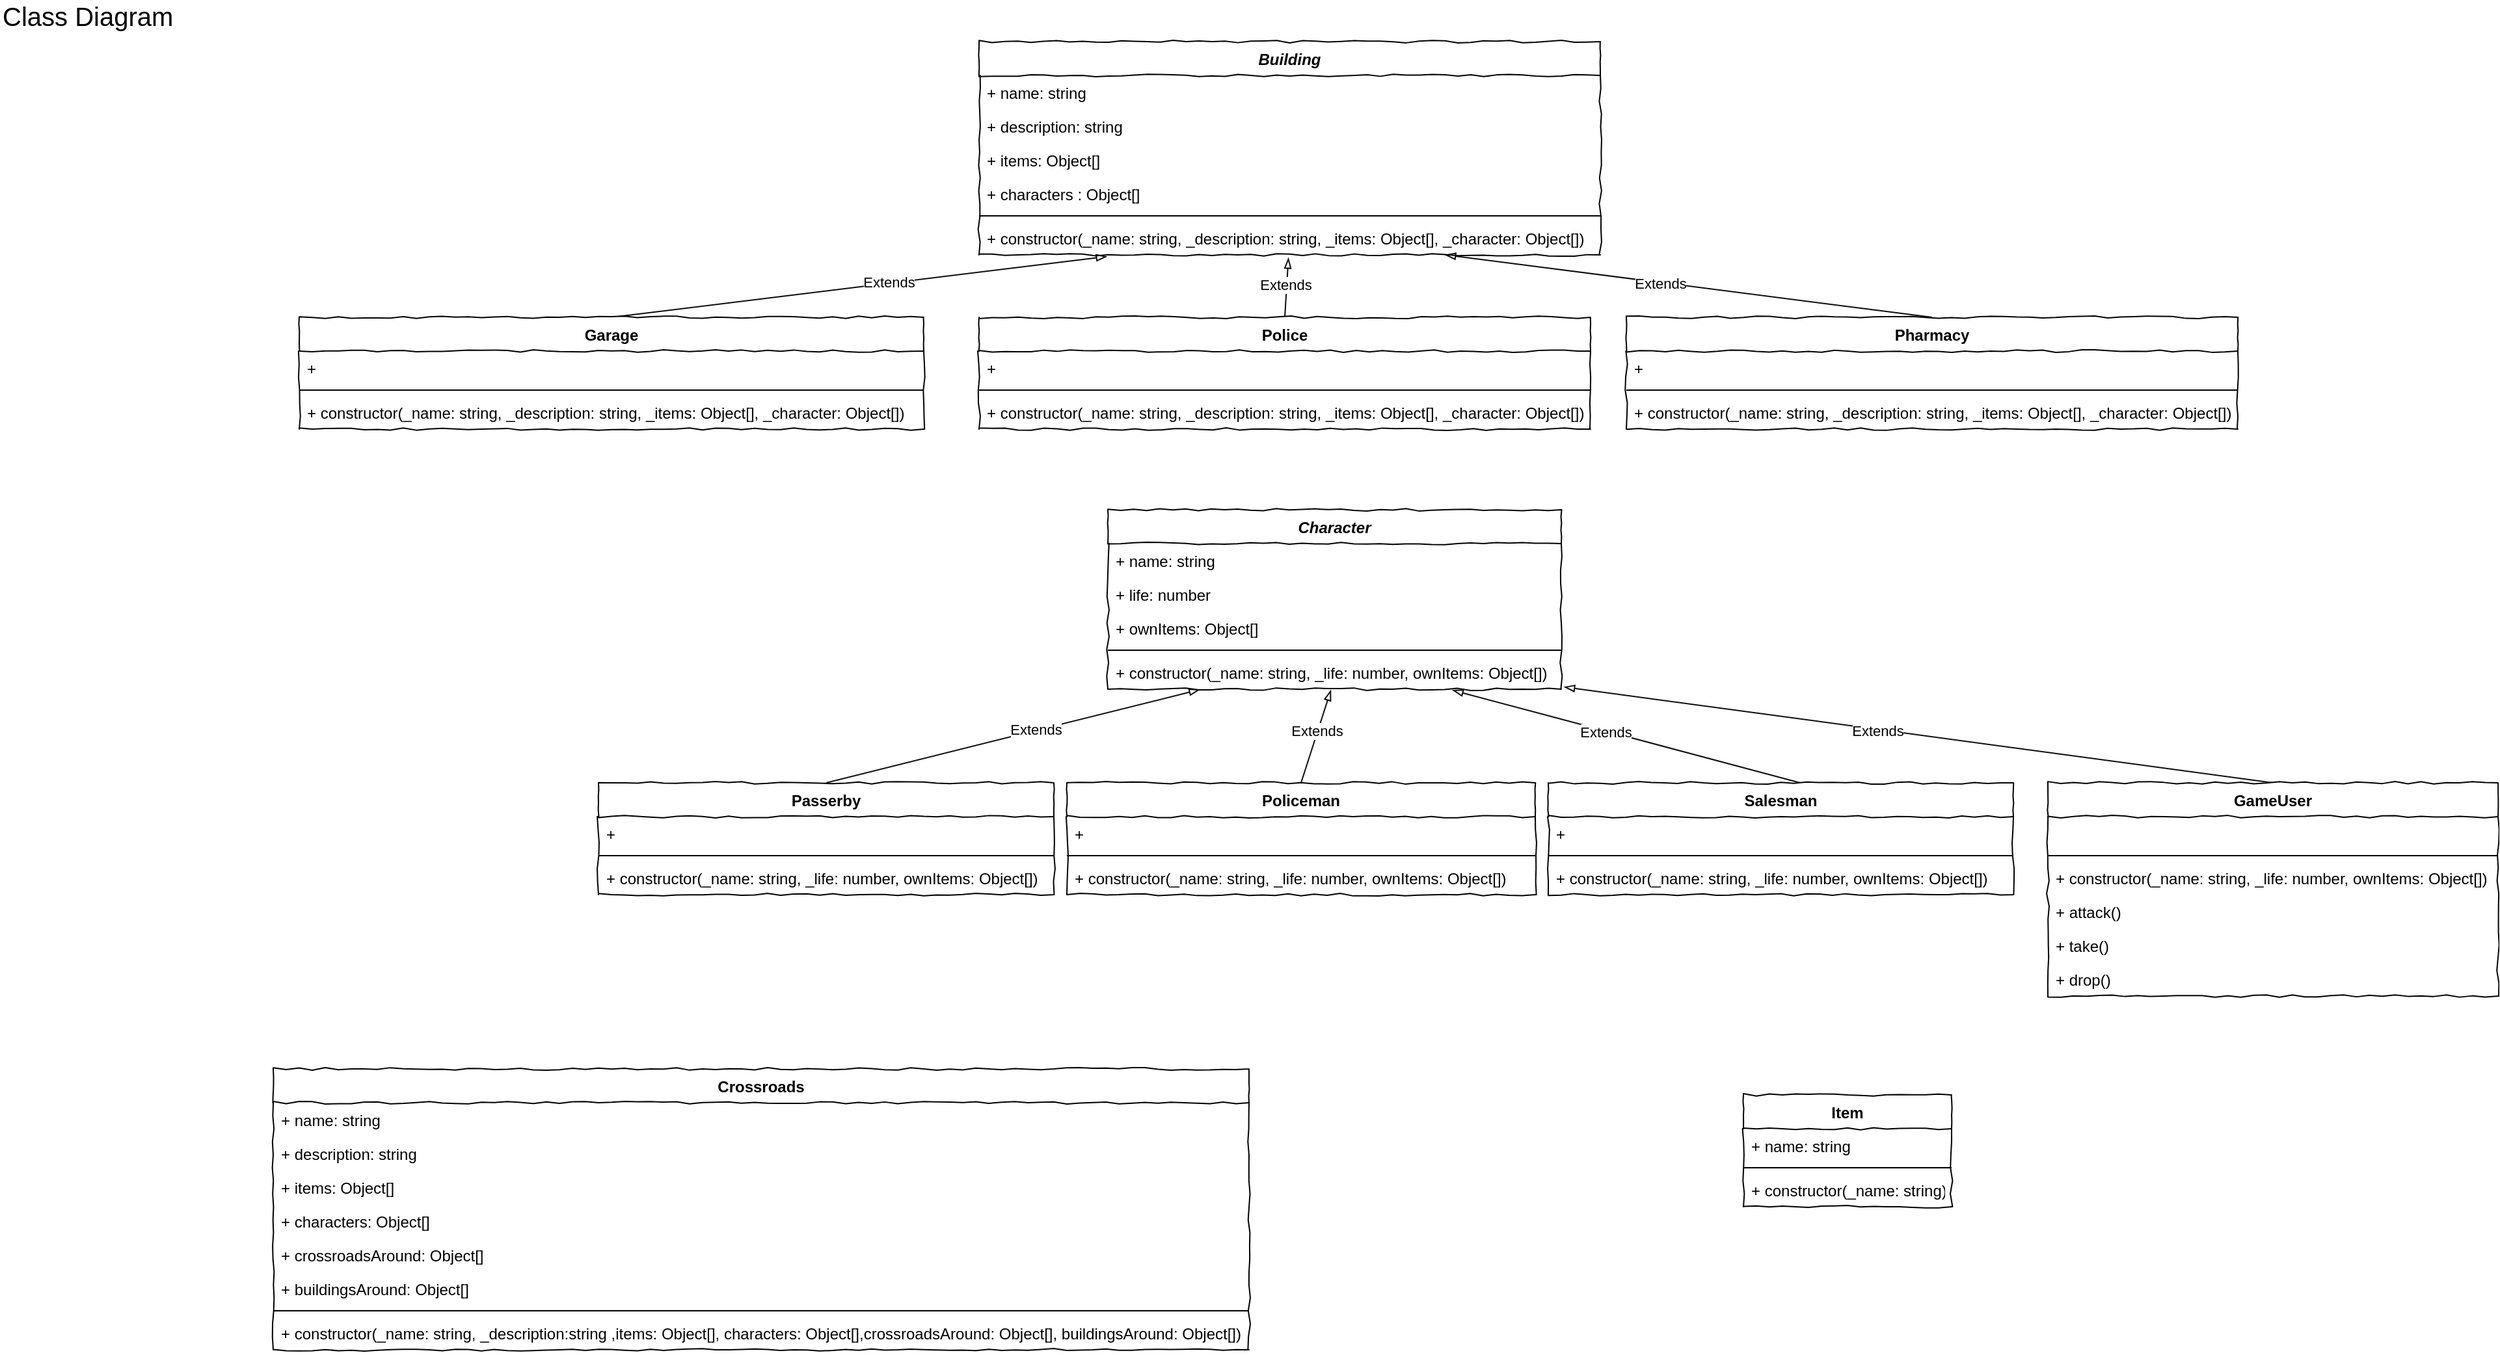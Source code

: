 <mxfile version="13.4.2" type="device"><diagram id="rubRjD1_MXqQJpByRHL8" name="Page-1"><mxGraphModel dx="2844" dy="1490" grid="1" gridSize="10" guides="1" tooltips="1" connect="1" arrows="1" fold="1" page="1" pageScale="1" pageWidth="2336" pageHeight="1654" math="0" shadow="0"><root><mxCell id="0"/><mxCell id="1" parent="0"/><mxCell id="7TcTl32dYtfqFqJ4vWqF-1" value="&lt;font style=&quot;font-size: 20px&quot;&gt;Class Diagram&lt;/font&gt;" style="text;html=1;strokeColor=none;fillColor=none;align=left;verticalAlign=middle;whiteSpace=wrap;rounded=0;" vertex="1" parent="1"><mxGeometry x="40" y="40" width="150" height="20" as="geometry"/></mxCell><mxCell id="7TcTl32dYtfqFqJ4vWqF-42" value="" style="endArrow=blockThin;html=1;strokeColor=#0D0D0D;endFill=0;entryX=0.206;entryY=1.048;entryDx=0;entryDy=0;entryPerimeter=0;exitX=0.5;exitY=0;exitDx=0;exitDy=0;" edge="1" parent="1" source="7TcTl32dYtfqFqJ4vWqF-17" target="7TcTl32dYtfqFqJ4vWqF-12"><mxGeometry width="50" height="50" relative="1" as="geometry"><mxPoint x="745" y="292" as="sourcePoint"/><mxPoint x="795" y="242" as="targetPoint"/></mxGeometry></mxCell><mxCell id="7TcTl32dYtfqFqJ4vWqF-44" value="Extends" style="edgeLabel;html=1;align=center;verticalAlign=middle;resizable=0;points=[];" vertex="1" connectable="0" parent="7TcTl32dYtfqFqJ4vWqF-42"><mxGeometry x="0.117" y="1" relative="1" as="geometry"><mxPoint as="offset"/></mxGeometry></mxCell><mxCell id="7TcTl32dYtfqFqJ4vWqF-45" value="" style="endArrow=blockThin;html=1;strokeColor=#0D0D0D;endFill=0;entryX=0.498;entryY=1.084;entryDx=0;entryDy=0;entryPerimeter=0;exitX=0.5;exitY=0;exitDx=0;exitDy=0;" edge="1" parent="1" source="7TcTl32dYtfqFqJ4vWqF-13" target="7TcTl32dYtfqFqJ4vWqF-12"><mxGeometry width="50" height="50" relative="1" as="geometry"><mxPoint x="765" y="292" as="sourcePoint"/><mxPoint x="878.52" y="218.286" as="targetPoint"/></mxGeometry></mxCell><mxCell id="7TcTl32dYtfqFqJ4vWqF-46" value="Extends" style="edgeLabel;html=1;align=center;verticalAlign=middle;resizable=0;points=[];" vertex="1" connectable="0" parent="7TcTl32dYtfqFqJ4vWqF-45"><mxGeometry x="0.117" y="1" relative="1" as="geometry"><mxPoint as="offset"/></mxGeometry></mxCell><mxCell id="7TcTl32dYtfqFqJ4vWqF-47" value="" style="endArrow=blockThin;html=1;strokeColor=#0D0D0D;endFill=0;entryX=0.75;entryY=1;entryDx=0;entryDy=0;exitX=0.5;exitY=0;exitDx=0;exitDy=0;" edge="1" parent="1" source="7TcTl32dYtfqFqJ4vWqF-21" target="7TcTl32dYtfqFqJ4vWqF-9"><mxGeometry width="50" height="50" relative="1" as="geometry"><mxPoint x="935" y="292" as="sourcePoint"/><mxPoint x="934.68" y="220.184" as="targetPoint"/></mxGeometry></mxCell><mxCell id="7TcTl32dYtfqFqJ4vWqF-48" value="Extends" style="edgeLabel;html=1;align=center;verticalAlign=middle;resizable=0;points=[];" vertex="1" connectable="0" parent="7TcTl32dYtfqFqJ4vWqF-47"><mxGeometry x="0.117" y="1" relative="1" as="geometry"><mxPoint as="offset"/></mxGeometry></mxCell><mxCell id="7TcTl32dYtfqFqJ4vWqF-49" value="" style="endArrow=blockThin;html=1;strokeColor=#0D0D0D;endFill=0;entryX=0.76;entryY=1.029;entryDx=0;entryDy=0;exitX=0.543;exitY=0.001;exitDx=0;exitDy=0;entryPerimeter=0;exitPerimeter=0;" edge="1" parent="1" source="7TcTl32dYtfqFqJ4vWqF-37" target="7TcTl32dYtfqFqJ4vWqF-28"><mxGeometry width="50" height="50" relative="1" as="geometry"><mxPoint x="1192.5" y="640" as="sourcePoint"/><mxPoint x="1062.5" y="566.0" as="targetPoint"/></mxGeometry></mxCell><mxCell id="7TcTl32dYtfqFqJ4vWqF-50" value="Extends" style="edgeLabel;html=1;align=center;verticalAlign=middle;resizable=0;points=[];" vertex="1" connectable="0" parent="7TcTl32dYtfqFqJ4vWqF-49"><mxGeometry x="0.117" y="1" relative="1" as="geometry"><mxPoint as="offset"/></mxGeometry></mxCell><mxCell id="7TcTl32dYtfqFqJ4vWqF-51" value="" style="endArrow=blockThin;html=1;strokeColor=#0D0D0D;endFill=0;exitX=0.5;exitY=0;exitDx=0;exitDy=0;entryX=0.492;entryY=1.022;entryDx=0;entryDy=0;entryPerimeter=0;" edge="1" parent="1" source="7TcTl32dYtfqFqJ4vWqF-33" target="7TcTl32dYtfqFqJ4vWqF-28"><mxGeometry width="50" height="50" relative="1" as="geometry"><mxPoint x="1002.82" y="640" as="sourcePoint"/><mxPoint x="1021.5" y="564" as="targetPoint"/></mxGeometry></mxCell><mxCell id="7TcTl32dYtfqFqJ4vWqF-52" value="Extends" style="edgeLabel;html=1;align=center;verticalAlign=middle;resizable=0;points=[];" vertex="1" connectable="0" parent="7TcTl32dYtfqFqJ4vWqF-51"><mxGeometry x="0.117" y="1" relative="1" as="geometry"><mxPoint as="offset"/></mxGeometry></mxCell><mxCell id="7TcTl32dYtfqFqJ4vWqF-53" value="" style="endArrow=blockThin;html=1;strokeColor=#0D0D0D;endFill=0;entryX=0.203;entryY=1.011;entryDx=0;entryDy=0;exitX=0.5;exitY=0;exitDx=0;exitDy=0;entryPerimeter=0;" edge="1" parent="1" source="7TcTl32dYtfqFqJ4vWqF-29" target="7TcTl32dYtfqFqJ4vWqF-28"><mxGeometry width="50" height="50" relative="1" as="geometry"><mxPoint x="602.5" y="650" as="sourcePoint"/><mxPoint x="472.5" y="576.0" as="targetPoint"/></mxGeometry></mxCell><mxCell id="7TcTl32dYtfqFqJ4vWqF-54" value="Extends" style="edgeLabel;html=1;align=center;verticalAlign=middle;resizable=0;points=[];" vertex="1" connectable="0" parent="7TcTl32dYtfqFqJ4vWqF-53"><mxGeometry x="0.117" y="1" relative="1" as="geometry"><mxPoint as="offset"/></mxGeometry></mxCell><mxCell id="7TcTl32dYtfqFqJ4vWqF-21" value="Pharmacy" style="swimlane;fontStyle=1;align=center;verticalAlign=top;childLayout=stackLayout;horizontal=1;startSize=26;horizontalStack=0;resizeParent=1;resizeParentMax=0;resizeLast=0;collapsible=1;marginBottom=0;rounded=0;shadow=0;comic=1;strokeWidth=1;" vertex="1" parent="1"><mxGeometry x="1290" y="282" width="470" height="86" as="geometry"><mxRectangle x="20" y="670" width="90" height="26" as="alternateBounds"/></mxGeometry></mxCell><mxCell id="7TcTl32dYtfqFqJ4vWqF-22" value="+ " style="text;strokeColor=none;fillColor=none;align=left;verticalAlign=top;spacingLeft=4;spacingRight=4;overflow=hidden;rotatable=0;points=[[0,0.5],[1,0.5]];portConstraint=eastwest;" vertex="1" parent="7TcTl32dYtfqFqJ4vWqF-21"><mxGeometry y="26" width="470" height="26" as="geometry"/></mxCell><mxCell id="7TcTl32dYtfqFqJ4vWqF-23" value="" style="line;strokeWidth=1;fillColor=none;align=left;verticalAlign=middle;spacingTop=-1;spacingLeft=3;spacingRight=3;rotatable=0;labelPosition=right;points=[];portConstraint=eastwest;" vertex="1" parent="7TcTl32dYtfqFqJ4vWqF-21"><mxGeometry y="52" width="470" height="8" as="geometry"/></mxCell><mxCell id="7TcTl32dYtfqFqJ4vWqF-24" value="+ constructor(_name: string, _description: string, _items: Object[], _character: Object[])" style="text;strokeColor=none;fillColor=none;align=left;verticalAlign=top;spacingLeft=4;spacingRight=4;overflow=hidden;rotatable=0;points=[[0,0.5],[1,0.5]];portConstraint=eastwest;" vertex="1" parent="7TcTl32dYtfqFqJ4vWqF-21"><mxGeometry y="60" width="470" height="26" as="geometry"/></mxCell><mxCell id="7TcTl32dYtfqFqJ4vWqF-9" value="Building" style="swimlane;fontStyle=3;align=center;verticalAlign=top;childLayout=stackLayout;horizontal=1;startSize=26;horizontalStack=0;resizeParent=1;resizeParentMax=0;resizeLast=0;collapsible=1;marginBottom=0;rounded=0;shadow=0;comic=1;strokeWidth=1;" vertex="1" parent="1"><mxGeometry x="792.5" y="70" width="477.5" height="164" as="geometry"><mxRectangle x="20" y="670" width="90" height="26" as="alternateBounds"/></mxGeometry></mxCell><mxCell id="7TcTl32dYtfqFqJ4vWqF-10" value="+ name: string&#10;" style="text;strokeColor=none;fillColor=none;align=left;verticalAlign=top;spacingLeft=4;spacingRight=4;overflow=hidden;rotatable=0;points=[[0,0.5],[1,0.5]];portConstraint=eastwest;" vertex="1" parent="7TcTl32dYtfqFqJ4vWqF-9"><mxGeometry y="26" width="477.5" height="26" as="geometry"/></mxCell><mxCell id="7TcTl32dYtfqFqJ4vWqF-79" value="+ description: string&#10;" style="text;strokeColor=none;fillColor=none;align=left;verticalAlign=top;spacingLeft=4;spacingRight=4;overflow=hidden;rotatable=0;points=[[0,0.5],[1,0.5]];portConstraint=eastwest;" vertex="1" parent="7TcTl32dYtfqFqJ4vWqF-9"><mxGeometry y="52" width="477.5" height="26" as="geometry"/></mxCell><mxCell id="7TcTl32dYtfqFqJ4vWqF-64" value="+ items: Object[]&#10;" style="text;strokeColor=none;fillColor=none;align=left;verticalAlign=top;spacingLeft=4;spacingRight=4;overflow=hidden;rotatable=0;points=[[0,0.5],[1,0.5]];portConstraint=eastwest;" vertex="1" parent="7TcTl32dYtfqFqJ4vWqF-9"><mxGeometry y="78" width="477.5" height="26" as="geometry"/></mxCell><mxCell id="7TcTl32dYtfqFqJ4vWqF-65" value="+ characters : Object[]&#10;" style="text;strokeColor=none;fillColor=none;align=left;verticalAlign=top;spacingLeft=4;spacingRight=4;overflow=hidden;rotatable=0;points=[[0,0.5],[1,0.5]];portConstraint=eastwest;" vertex="1" parent="7TcTl32dYtfqFqJ4vWqF-9"><mxGeometry y="104" width="477.5" height="26" as="geometry"/></mxCell><mxCell id="7TcTl32dYtfqFqJ4vWqF-11" value="" style="line;strokeWidth=1;fillColor=none;align=left;verticalAlign=middle;spacingTop=-1;spacingLeft=3;spacingRight=3;rotatable=0;labelPosition=right;points=[];portConstraint=eastwest;" vertex="1" parent="7TcTl32dYtfqFqJ4vWqF-9"><mxGeometry y="130" width="477.5" height="8" as="geometry"/></mxCell><mxCell id="7TcTl32dYtfqFqJ4vWqF-12" value="+ constructor(_name: string, _description: string, _items: Object[], _character: Object[])" style="text;strokeColor=none;fillColor=none;align=left;verticalAlign=top;spacingLeft=4;spacingRight=4;overflow=hidden;rotatable=0;points=[[0,0.5],[1,0.5]];portConstraint=eastwest;" vertex="1" parent="7TcTl32dYtfqFqJ4vWqF-9"><mxGeometry y="138" width="477.5" height="26" as="geometry"/></mxCell><mxCell id="7TcTl32dYtfqFqJ4vWqF-17" value="Garage" style="swimlane;fontStyle=1;align=center;verticalAlign=top;childLayout=stackLayout;horizontal=1;startSize=26;horizontalStack=0;resizeParent=1;resizeParentMax=0;resizeLast=0;collapsible=1;marginBottom=0;rounded=0;shadow=0;comic=1;strokeWidth=1;" vertex="1" parent="1"><mxGeometry x="270" y="282" width="480" height="86" as="geometry"><mxRectangle x="20" y="670" width="90" height="26" as="alternateBounds"/></mxGeometry></mxCell><mxCell id="7TcTl32dYtfqFqJ4vWqF-18" value="+ " style="text;strokeColor=none;fillColor=none;align=left;verticalAlign=top;spacingLeft=4;spacingRight=4;overflow=hidden;rotatable=0;points=[[0,0.5],[1,0.5]];portConstraint=eastwest;" vertex="1" parent="7TcTl32dYtfqFqJ4vWqF-17"><mxGeometry y="26" width="480" height="26" as="geometry"/></mxCell><mxCell id="7TcTl32dYtfqFqJ4vWqF-19" value="" style="line;strokeWidth=1;fillColor=none;align=left;verticalAlign=middle;spacingTop=-1;spacingLeft=3;spacingRight=3;rotatable=0;labelPosition=right;points=[];portConstraint=eastwest;" vertex="1" parent="7TcTl32dYtfqFqJ4vWqF-17"><mxGeometry y="52" width="480" height="8" as="geometry"/></mxCell><mxCell id="7TcTl32dYtfqFqJ4vWqF-20" value="+ constructor(_name: string, _description: string, _items: Object[], _character: Object[])" style="text;strokeColor=none;fillColor=none;align=left;verticalAlign=top;spacingLeft=4;spacingRight=4;overflow=hidden;rotatable=0;points=[[0,0.5],[1,0.5]];portConstraint=eastwest;" vertex="1" parent="7TcTl32dYtfqFqJ4vWqF-17"><mxGeometry y="60" width="480" height="26" as="geometry"/></mxCell><mxCell id="7TcTl32dYtfqFqJ4vWqF-13" value="Police" style="swimlane;fontStyle=1;align=center;verticalAlign=top;childLayout=stackLayout;horizontal=1;startSize=26;horizontalStack=0;resizeParent=1;resizeParentMax=0;resizeLast=0;collapsible=1;marginBottom=0;rounded=0;shadow=0;comic=1;strokeWidth=1;" vertex="1" parent="1"><mxGeometry x="792.5" y="282" width="470" height="86" as="geometry"><mxRectangle x="20" y="670" width="90" height="26" as="alternateBounds"/></mxGeometry></mxCell><mxCell id="7TcTl32dYtfqFqJ4vWqF-14" value="+ " style="text;strokeColor=none;fillColor=none;align=left;verticalAlign=top;spacingLeft=4;spacingRight=4;overflow=hidden;rotatable=0;points=[[0,0.5],[1,0.5]];portConstraint=eastwest;" vertex="1" parent="7TcTl32dYtfqFqJ4vWqF-13"><mxGeometry y="26" width="470" height="26" as="geometry"/></mxCell><mxCell id="7TcTl32dYtfqFqJ4vWqF-15" value="" style="line;strokeWidth=1;fillColor=none;align=left;verticalAlign=middle;spacingTop=-1;spacingLeft=3;spacingRight=3;rotatable=0;labelPosition=right;points=[];portConstraint=eastwest;" vertex="1" parent="7TcTl32dYtfqFqJ4vWqF-13"><mxGeometry y="52" width="470" height="8" as="geometry"/></mxCell><mxCell id="7TcTl32dYtfqFqJ4vWqF-16" value="+ constructor(_name: string, _description: string, _items: Object[], _character: Object[])" style="text;strokeColor=none;fillColor=none;align=left;verticalAlign=top;spacingLeft=4;spacingRight=4;overflow=hidden;rotatable=0;points=[[0,0.5],[1,0.5]];portConstraint=eastwest;" vertex="1" parent="7TcTl32dYtfqFqJ4vWqF-13"><mxGeometry y="60" width="470" height="26" as="geometry"/></mxCell><mxCell id="7TcTl32dYtfqFqJ4vWqF-25" value="Character" style="swimlane;fontStyle=3;align=center;verticalAlign=top;childLayout=stackLayout;horizontal=1;startSize=26;horizontalStack=0;resizeParent=1;resizeParentMax=0;resizeLast=0;collapsible=1;marginBottom=0;rounded=0;shadow=0;comic=1;strokeWidth=1;" vertex="1" parent="1"><mxGeometry x="891.5" y="430" width="348.5" height="138" as="geometry"><mxRectangle x="20" y="670" width="90" height="26" as="alternateBounds"/></mxGeometry></mxCell><mxCell id="7TcTl32dYtfqFqJ4vWqF-26" value="+ name: string&#10;" style="text;strokeColor=none;fillColor=none;align=left;verticalAlign=top;spacingLeft=4;spacingRight=4;overflow=hidden;rotatable=0;points=[[0,0.5],[1,0.5]];portConstraint=eastwest;" vertex="1" parent="7TcTl32dYtfqFqJ4vWqF-25"><mxGeometry y="26" width="348.5" height="26" as="geometry"/></mxCell><mxCell id="7TcTl32dYtfqFqJ4vWqF-90" value="+ life: number" style="text;strokeColor=none;fillColor=none;align=left;verticalAlign=top;spacingLeft=4;spacingRight=4;overflow=hidden;rotatable=0;points=[[0,0.5],[1,0.5]];portConstraint=eastwest;" vertex="1" parent="7TcTl32dYtfqFqJ4vWqF-25"><mxGeometry y="52" width="348.5" height="26" as="geometry"/></mxCell><mxCell id="7TcTl32dYtfqFqJ4vWqF-67" value="+ ownItems: Object[]&#10;" style="text;strokeColor=none;fillColor=none;align=left;verticalAlign=top;spacingLeft=4;spacingRight=4;overflow=hidden;rotatable=0;points=[[0,0.5],[1,0.5]];portConstraint=eastwest;" vertex="1" parent="7TcTl32dYtfqFqJ4vWqF-25"><mxGeometry y="78" width="348.5" height="26" as="geometry"/></mxCell><mxCell id="7TcTl32dYtfqFqJ4vWqF-27" value="" style="line;strokeWidth=1;fillColor=none;align=left;verticalAlign=middle;spacingTop=-1;spacingLeft=3;spacingRight=3;rotatable=0;labelPosition=right;points=[];portConstraint=eastwest;" vertex="1" parent="7TcTl32dYtfqFqJ4vWqF-25"><mxGeometry y="104" width="348.5" height="8" as="geometry"/></mxCell><mxCell id="7TcTl32dYtfqFqJ4vWqF-28" value="+ constructor(_name: string, _life: number, ownItems: Object[]) " style="text;strokeColor=none;fillColor=none;align=left;verticalAlign=top;spacingLeft=4;spacingRight=4;overflow=hidden;rotatable=0;points=[[0,0.5],[1,0.5]];portConstraint=eastwest;" vertex="1" parent="7TcTl32dYtfqFqJ4vWqF-25"><mxGeometry y="112" width="348.5" height="26" as="geometry"/></mxCell><mxCell id="7TcTl32dYtfqFqJ4vWqF-55" value="Crossroads" style="swimlane;fontStyle=1;align=center;verticalAlign=top;childLayout=stackLayout;horizontal=1;startSize=26;horizontalStack=0;resizeParent=1;resizeParentMax=0;resizeLast=0;collapsible=1;marginBottom=0;rounded=0;shadow=0;comic=1;strokeWidth=1;" vertex="1" parent="1"><mxGeometry x="250" y="860" width="750" height="216" as="geometry"><mxRectangle x="20" y="670" width="90" height="26" as="alternateBounds"/></mxGeometry></mxCell><mxCell id="7TcTl32dYtfqFqJ4vWqF-56" value="+ name: string" style="text;strokeColor=none;fillColor=none;align=left;verticalAlign=top;spacingLeft=4;spacingRight=4;overflow=hidden;rotatable=0;points=[[0,0.5],[1,0.5]];portConstraint=eastwest;" vertex="1" parent="7TcTl32dYtfqFqJ4vWqF-55"><mxGeometry y="26" width="750" height="26" as="geometry"/></mxCell><mxCell id="7TcTl32dYtfqFqJ4vWqF-80" value="+ description: string" style="text;strokeColor=none;fillColor=none;align=left;verticalAlign=top;spacingLeft=4;spacingRight=4;overflow=hidden;rotatable=0;points=[[0,0.5],[1,0.5]];portConstraint=eastwest;" vertex="1" parent="7TcTl32dYtfqFqJ4vWqF-55"><mxGeometry y="52" width="750" height="26" as="geometry"/></mxCell><mxCell id="7TcTl32dYtfqFqJ4vWqF-76" value="+ items: Object[]" style="text;strokeColor=none;fillColor=none;align=left;verticalAlign=top;spacingLeft=4;spacingRight=4;overflow=hidden;rotatable=0;points=[[0,0.5],[1,0.5]];portConstraint=eastwest;" vertex="1" parent="7TcTl32dYtfqFqJ4vWqF-55"><mxGeometry y="78" width="750" height="26" as="geometry"/></mxCell><mxCell id="7TcTl32dYtfqFqJ4vWqF-77" value="+ characters: Object[]" style="text;strokeColor=none;fillColor=none;align=left;verticalAlign=top;spacingLeft=4;spacingRight=4;overflow=hidden;rotatable=0;points=[[0,0.5],[1,0.5]];portConstraint=eastwest;" vertex="1" parent="7TcTl32dYtfqFqJ4vWqF-55"><mxGeometry y="104" width="750" height="26" as="geometry"/></mxCell><mxCell id="7TcTl32dYtfqFqJ4vWqF-74" value="+ crossroadsAround: Object[]" style="text;strokeColor=none;fillColor=none;align=left;verticalAlign=top;spacingLeft=4;spacingRight=4;overflow=hidden;rotatable=0;points=[[0,0.5],[1,0.5]];portConstraint=eastwest;" vertex="1" parent="7TcTl32dYtfqFqJ4vWqF-55"><mxGeometry y="130" width="750" height="26" as="geometry"/></mxCell><mxCell id="7TcTl32dYtfqFqJ4vWqF-75" value="+ buildingsAround: Object[]" style="text;strokeColor=none;fillColor=none;align=left;verticalAlign=top;spacingLeft=4;spacingRight=4;overflow=hidden;rotatable=0;points=[[0,0.5],[1,0.5]];portConstraint=eastwest;" vertex="1" parent="7TcTl32dYtfqFqJ4vWqF-55"><mxGeometry y="156" width="750" height="26" as="geometry"/></mxCell><mxCell id="7TcTl32dYtfqFqJ4vWqF-57" value="" style="line;strokeWidth=1;fillColor=none;align=left;verticalAlign=middle;spacingTop=-1;spacingLeft=3;spacingRight=3;rotatable=0;labelPosition=right;points=[];portConstraint=eastwest;" vertex="1" parent="7TcTl32dYtfqFqJ4vWqF-55"><mxGeometry y="182" width="750" height="8" as="geometry"/></mxCell><mxCell id="7TcTl32dYtfqFqJ4vWqF-58" value="+ constructor(_name: string, _description:string ,items: Object[], characters: Object[],crossroadsAround: Object[], buildingsAround: Object[])" style="text;strokeColor=none;fillColor=none;align=left;verticalAlign=top;spacingLeft=4;spacingRight=4;overflow=hidden;rotatable=0;points=[[0,0.5],[1,0.5]];portConstraint=eastwest;" vertex="1" parent="7TcTl32dYtfqFqJ4vWqF-55"><mxGeometry y="190" width="750" height="26" as="geometry"/></mxCell><mxCell id="7TcTl32dYtfqFqJ4vWqF-85" value="" style="endArrow=blockThin;html=1;strokeColor=#0D0D0D;endFill=0;entryX=1.006;entryY=0.934;entryDx=0;entryDy=0;exitX=0.5;exitY=0;exitDx=0;exitDy=0;entryPerimeter=0;" edge="1" parent="1" source="7TcTl32dYtfqFqJ4vWqF-81" target="7TcTl32dYtfqFqJ4vWqF-28"><mxGeometry width="50" height="50" relative="1" as="geometry"><mxPoint x="1662.64" y="627.336" as="sourcePoint"/><mxPoint x="1420" y="530.004" as="targetPoint"/></mxGeometry></mxCell><mxCell id="7TcTl32dYtfqFqJ4vWqF-86" value="Extends" style="edgeLabel;html=1;align=center;verticalAlign=middle;resizable=0;points=[];" vertex="1" connectable="0" parent="7TcTl32dYtfqFqJ4vWqF-85"><mxGeometry x="0.117" y="1" relative="1" as="geometry"><mxPoint as="offset"/></mxGeometry></mxCell><mxCell id="7TcTl32dYtfqFqJ4vWqF-29" value="Passerby" style="swimlane;fontStyle=1;align=center;verticalAlign=top;childLayout=stackLayout;horizontal=1;startSize=26;horizontalStack=0;resizeParent=1;resizeParentMax=0;resizeLast=0;collapsible=1;marginBottom=0;rounded=0;shadow=0;comic=1;strokeWidth=1;" vertex="1" parent="1"><mxGeometry x="500" y="640" width="350" height="86" as="geometry"><mxRectangle x="20" y="670" width="90" height="26" as="alternateBounds"/></mxGeometry></mxCell><mxCell id="7TcTl32dYtfqFqJ4vWqF-30" value="+ " style="text;strokeColor=none;fillColor=none;align=left;verticalAlign=top;spacingLeft=4;spacingRight=4;overflow=hidden;rotatable=0;points=[[0,0.5],[1,0.5]];portConstraint=eastwest;" vertex="1" parent="7TcTl32dYtfqFqJ4vWqF-29"><mxGeometry y="26" width="350" height="26" as="geometry"/></mxCell><mxCell id="7TcTl32dYtfqFqJ4vWqF-31" value="" style="line;strokeWidth=1;fillColor=none;align=left;verticalAlign=middle;spacingTop=-1;spacingLeft=3;spacingRight=3;rotatable=0;labelPosition=right;points=[];portConstraint=eastwest;" vertex="1" parent="7TcTl32dYtfqFqJ4vWqF-29"><mxGeometry y="52" width="350" height="8" as="geometry"/></mxCell><mxCell id="7TcTl32dYtfqFqJ4vWqF-32" value="+ constructor(_name: string, _life: number, ownItems: Object[]) " style="text;strokeColor=none;fillColor=none;align=left;verticalAlign=top;spacingLeft=4;spacingRight=4;overflow=hidden;rotatable=0;points=[[0,0.5],[1,0.5]];portConstraint=eastwest;" vertex="1" parent="7TcTl32dYtfqFqJ4vWqF-29"><mxGeometry y="60" width="350" height="26" as="geometry"/></mxCell><mxCell id="7TcTl32dYtfqFqJ4vWqF-33" value="Policeman" style="swimlane;fontStyle=1;align=center;verticalAlign=top;childLayout=stackLayout;horizontal=1;startSize=26;horizontalStack=0;resizeParent=1;resizeParentMax=0;resizeLast=0;collapsible=1;marginBottom=0;rounded=0;shadow=0;comic=1;strokeWidth=1;" vertex="1" parent="1"><mxGeometry x="860" y="640" width="360" height="86" as="geometry"><mxRectangle x="20" y="670" width="90" height="26" as="alternateBounds"/></mxGeometry></mxCell><mxCell id="7TcTl32dYtfqFqJ4vWqF-34" value="+ " style="text;strokeColor=none;fillColor=none;align=left;verticalAlign=top;spacingLeft=4;spacingRight=4;overflow=hidden;rotatable=0;points=[[0,0.5],[1,0.5]];portConstraint=eastwest;" vertex="1" parent="7TcTl32dYtfqFqJ4vWqF-33"><mxGeometry y="26" width="360" height="26" as="geometry"/></mxCell><mxCell id="7TcTl32dYtfqFqJ4vWqF-35" value="" style="line;strokeWidth=1;fillColor=none;align=left;verticalAlign=middle;spacingTop=-1;spacingLeft=3;spacingRight=3;rotatable=0;labelPosition=right;points=[];portConstraint=eastwest;" vertex="1" parent="7TcTl32dYtfqFqJ4vWqF-33"><mxGeometry y="52" width="360" height="8" as="geometry"/></mxCell><mxCell id="7TcTl32dYtfqFqJ4vWqF-36" value="+ constructor(_name: string, _life: number, ownItems: Object[]) " style="text;strokeColor=none;fillColor=none;align=left;verticalAlign=top;spacingLeft=4;spacingRight=4;overflow=hidden;rotatable=0;points=[[0,0.5],[1,0.5]];portConstraint=eastwest;" vertex="1" parent="7TcTl32dYtfqFqJ4vWqF-33"><mxGeometry y="60" width="360" height="26" as="geometry"/></mxCell><mxCell id="7TcTl32dYtfqFqJ4vWqF-81" value="GameUser" style="swimlane;fontStyle=1;align=center;verticalAlign=top;childLayout=stackLayout;horizontal=1;startSize=26;horizontalStack=0;resizeParent=1;resizeParentMax=0;resizeLast=0;collapsible=1;marginBottom=0;rounded=0;shadow=0;comic=1;strokeWidth=1;" vertex="1" parent="1"><mxGeometry x="1614" y="640" width="346" height="164" as="geometry"><mxRectangle x="20" y="670" width="90" height="26" as="alternateBounds"/></mxGeometry></mxCell><mxCell id="7TcTl32dYtfqFqJ4vWqF-82" value=" " style="text;strokeColor=none;fillColor=none;align=left;verticalAlign=top;spacingLeft=4;spacingRight=4;overflow=hidden;rotatable=0;points=[[0,0.5],[1,0.5]];portConstraint=eastwest;" vertex="1" parent="7TcTl32dYtfqFqJ4vWqF-81"><mxGeometry y="26" width="346" height="26" as="geometry"/></mxCell><mxCell id="7TcTl32dYtfqFqJ4vWqF-83" value="" style="line;strokeWidth=1;fillColor=none;align=left;verticalAlign=middle;spacingTop=-1;spacingLeft=3;spacingRight=3;rotatable=0;labelPosition=right;points=[];portConstraint=eastwest;" vertex="1" parent="7TcTl32dYtfqFqJ4vWqF-81"><mxGeometry y="52" width="346" height="8" as="geometry"/></mxCell><mxCell id="7TcTl32dYtfqFqJ4vWqF-84" value="+ constructor(_name: string, _life: number, ownItems: Object[]) " style="text;strokeColor=none;fillColor=none;align=left;verticalAlign=top;spacingLeft=4;spacingRight=4;overflow=hidden;rotatable=0;points=[[0,0.5],[1,0.5]];portConstraint=eastwest;" vertex="1" parent="7TcTl32dYtfqFqJ4vWqF-81"><mxGeometry y="60" width="346" height="26" as="geometry"/></mxCell><mxCell id="7TcTl32dYtfqFqJ4vWqF-87" value="+ attack()" style="text;strokeColor=none;fillColor=none;align=left;verticalAlign=top;spacingLeft=4;spacingRight=4;overflow=hidden;rotatable=0;points=[[0,0.5],[1,0.5]];portConstraint=eastwest;" vertex="1" parent="7TcTl32dYtfqFqJ4vWqF-81"><mxGeometry y="86" width="346" height="26" as="geometry"/></mxCell><mxCell id="7TcTl32dYtfqFqJ4vWqF-88" value="+ take()" style="text;strokeColor=none;fillColor=none;align=left;verticalAlign=top;spacingLeft=4;spacingRight=4;overflow=hidden;rotatable=0;points=[[0,0.5],[1,0.5]];portConstraint=eastwest;" vertex="1" parent="7TcTl32dYtfqFqJ4vWqF-81"><mxGeometry y="112" width="346" height="26" as="geometry"/></mxCell><mxCell id="7TcTl32dYtfqFqJ4vWqF-89" value="+ drop()" style="text;strokeColor=none;fillColor=none;align=left;verticalAlign=top;spacingLeft=4;spacingRight=4;overflow=hidden;rotatable=0;points=[[0,0.5],[1,0.5]];portConstraint=eastwest;" vertex="1" parent="7TcTl32dYtfqFqJ4vWqF-81"><mxGeometry y="138" width="346" height="26" as="geometry"/></mxCell><mxCell id="7TcTl32dYtfqFqJ4vWqF-37" value="Salesman" style="swimlane;fontStyle=1;align=center;verticalAlign=top;childLayout=stackLayout;horizontal=1;startSize=26;horizontalStack=0;resizeParent=1;resizeParentMax=0;resizeLast=0;collapsible=1;marginBottom=0;rounded=0;shadow=0;comic=1;strokeWidth=1;" vertex="1" parent="1"><mxGeometry x="1230" y="640" width="357.5" height="86" as="geometry"><mxRectangle x="20" y="670" width="90" height="26" as="alternateBounds"/></mxGeometry></mxCell><mxCell id="7TcTl32dYtfqFqJ4vWqF-38" value="+ " style="text;strokeColor=none;fillColor=none;align=left;verticalAlign=top;spacingLeft=4;spacingRight=4;overflow=hidden;rotatable=0;points=[[0,0.5],[1,0.5]];portConstraint=eastwest;" vertex="1" parent="7TcTl32dYtfqFqJ4vWqF-37"><mxGeometry y="26" width="357.5" height="26" as="geometry"/></mxCell><mxCell id="7TcTl32dYtfqFqJ4vWqF-39" value="" style="line;strokeWidth=1;fillColor=none;align=left;verticalAlign=middle;spacingTop=-1;spacingLeft=3;spacingRight=3;rotatable=0;labelPosition=right;points=[];portConstraint=eastwest;" vertex="1" parent="7TcTl32dYtfqFqJ4vWqF-37"><mxGeometry y="52" width="357.5" height="8" as="geometry"/></mxCell><mxCell id="7TcTl32dYtfqFqJ4vWqF-40" value="+ constructor(_name: string, _life: number, ownItems: Object[]) " style="text;strokeColor=none;fillColor=none;align=left;verticalAlign=top;spacingLeft=4;spacingRight=4;overflow=hidden;rotatable=0;points=[[0,0.5],[1,0.5]];portConstraint=eastwest;" vertex="1" parent="7TcTl32dYtfqFqJ4vWqF-37"><mxGeometry y="60" width="357.5" height="26" as="geometry"/></mxCell><mxCell id="7TcTl32dYtfqFqJ4vWqF-59" value="Item" style="swimlane;fontStyle=1;align=center;verticalAlign=top;childLayout=stackLayout;horizontal=1;startSize=26;horizontalStack=0;resizeParent=1;resizeParentMax=0;resizeLast=0;collapsible=1;marginBottom=0;rounded=0;shadow=0;comic=1;strokeWidth=1;" vertex="1" parent="1"><mxGeometry x="1380" y="880" width="160" height="86" as="geometry"><mxRectangle x="20" y="670" width="90" height="26" as="alternateBounds"/></mxGeometry></mxCell><mxCell id="7TcTl32dYtfqFqJ4vWqF-60" value="+ name: string" style="text;strokeColor=none;fillColor=none;align=left;verticalAlign=top;spacingLeft=4;spacingRight=4;overflow=hidden;rotatable=0;points=[[0,0.5],[1,0.5]];portConstraint=eastwest;" vertex="1" parent="7TcTl32dYtfqFqJ4vWqF-59"><mxGeometry y="26" width="160" height="26" as="geometry"/></mxCell><mxCell id="7TcTl32dYtfqFqJ4vWqF-61" value="" style="line;strokeWidth=1;fillColor=none;align=left;verticalAlign=middle;spacingTop=-1;spacingLeft=3;spacingRight=3;rotatable=0;labelPosition=right;points=[];portConstraint=eastwest;" vertex="1" parent="7TcTl32dYtfqFqJ4vWqF-59"><mxGeometry y="52" width="160" height="8" as="geometry"/></mxCell><mxCell id="7TcTl32dYtfqFqJ4vWqF-62" value="+ constructor(_name: string)" style="text;strokeColor=none;fillColor=none;align=left;verticalAlign=top;spacingLeft=4;spacingRight=4;overflow=hidden;rotatable=0;points=[[0,0.5],[1,0.5]];portConstraint=eastwest;" vertex="1" parent="7TcTl32dYtfqFqJ4vWqF-59"><mxGeometry y="60" width="160" height="26" as="geometry"/></mxCell></root></mxGraphModel></diagram></mxfile>